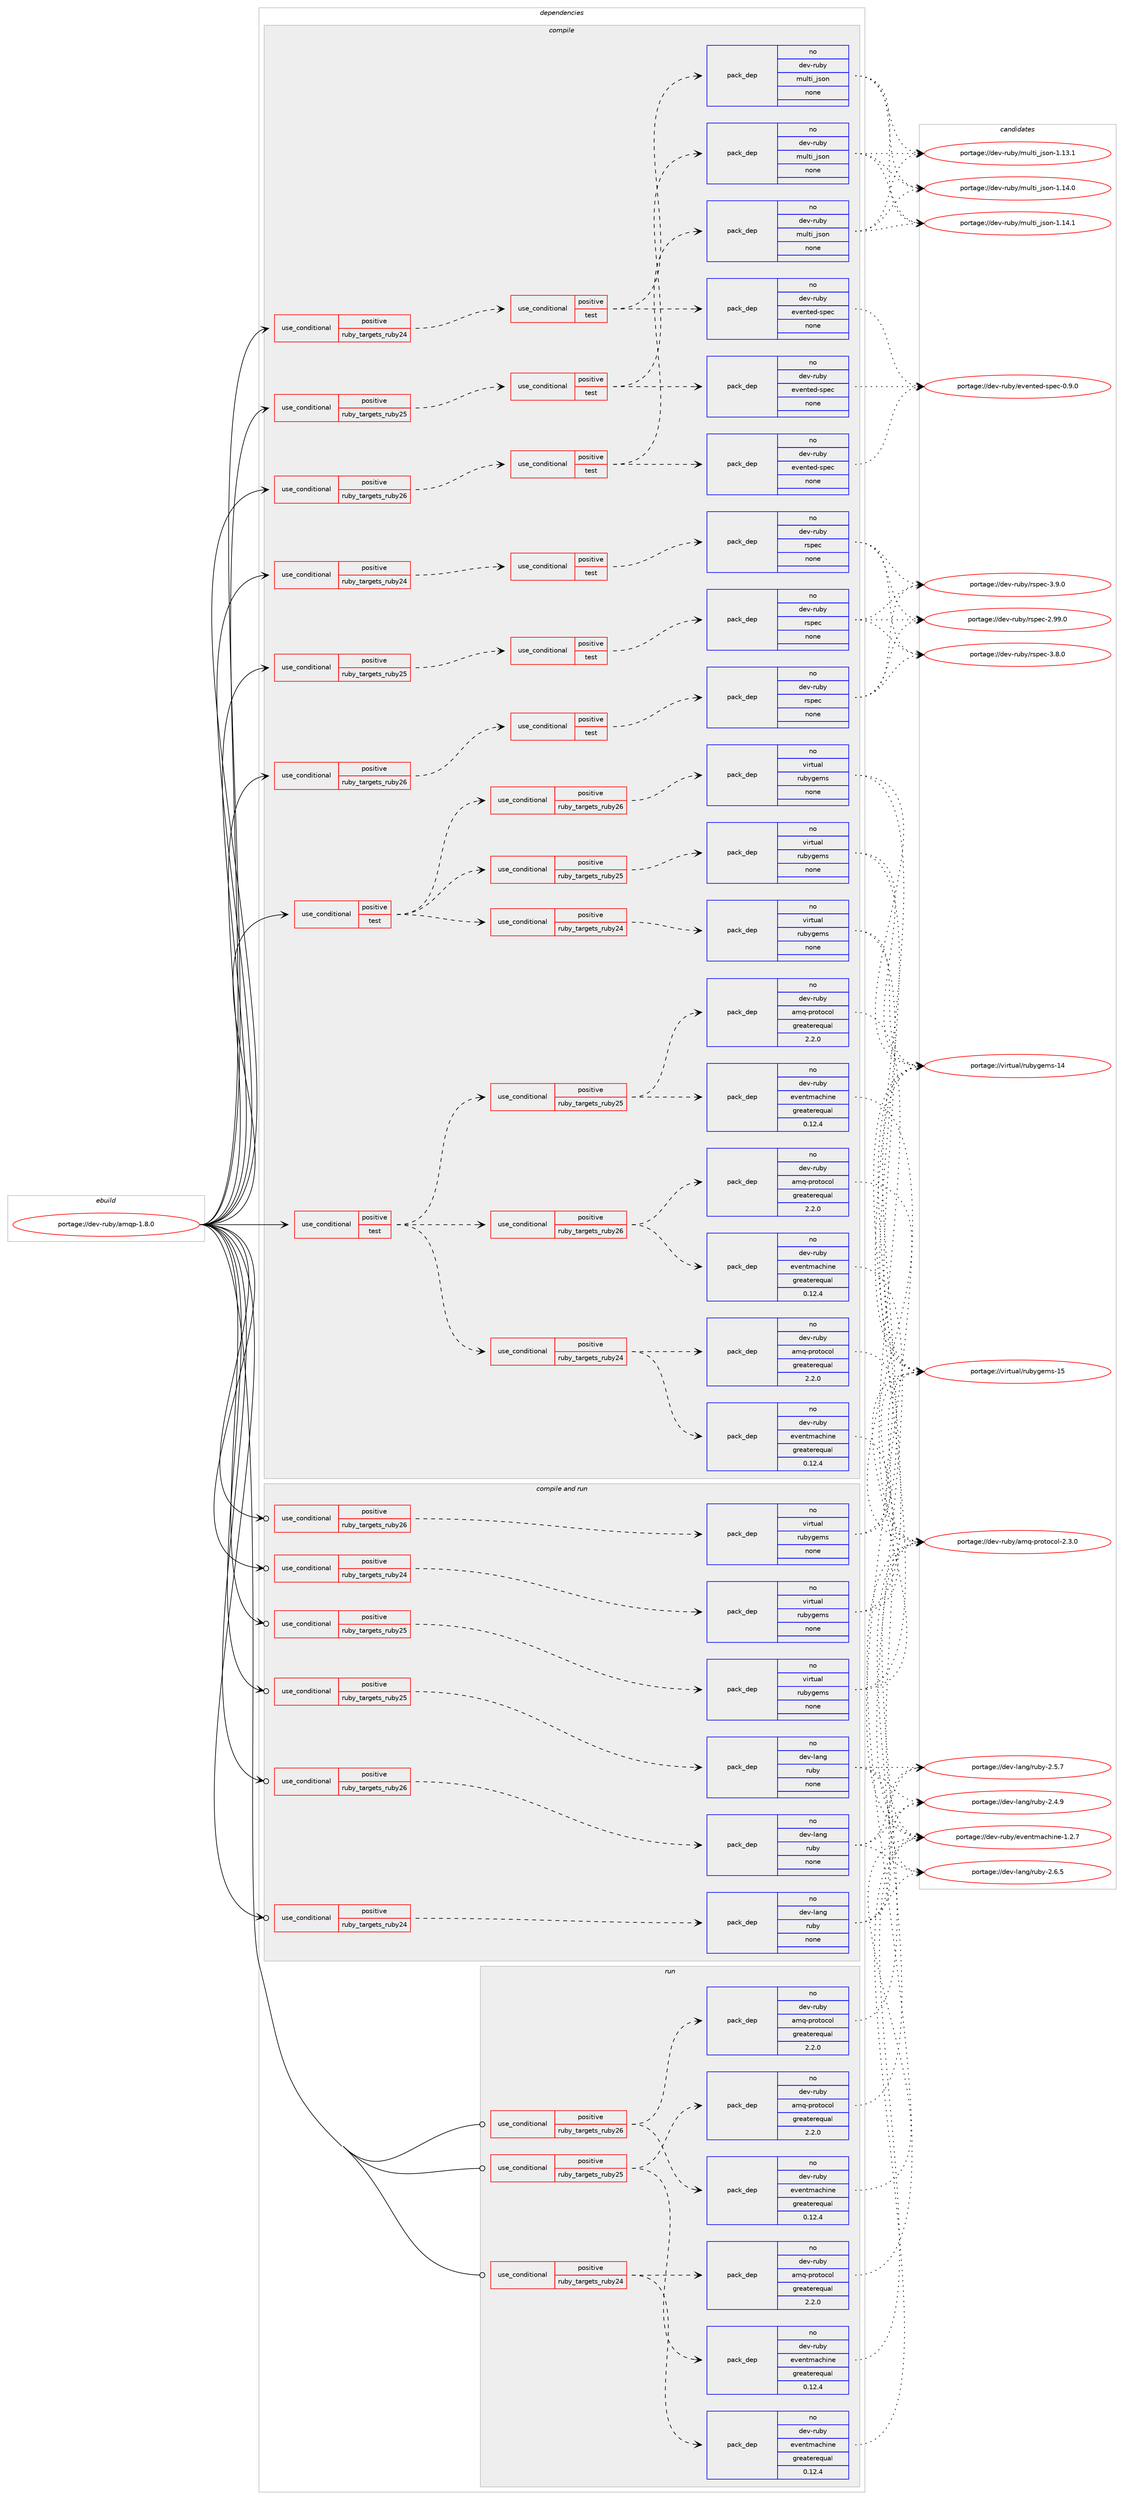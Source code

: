 digraph prolog {

# *************
# Graph options
# *************

newrank=true;
concentrate=true;
compound=true;
graph [rankdir=LR,fontname=Helvetica,fontsize=10,ranksep=1.5];#, ranksep=2.5, nodesep=0.2];
edge  [arrowhead=vee];
node  [fontname=Helvetica,fontsize=10];

# **********
# The ebuild
# **********

subgraph cluster_leftcol {
color=gray;
rank=same;
label=<<i>ebuild</i>>;
id [label="portage://dev-ruby/amqp-1.8.0", color=red, width=4, href="../dev-ruby/amqp-1.8.0.svg"];
}

# ****************
# The dependencies
# ****************

subgraph cluster_midcol {
color=gray;
label=<<i>dependencies</i>>;
subgraph cluster_compile {
fillcolor="#eeeeee";
style=filled;
label=<<i>compile</i>>;
subgraph cond47077 {
dependency211330 [label=<<TABLE BORDER="0" CELLBORDER="1" CELLSPACING="0" CELLPADDING="4"><TR><TD ROWSPAN="3" CELLPADDING="10">use_conditional</TD></TR><TR><TD>positive</TD></TR><TR><TD>ruby_targets_ruby24</TD></TR></TABLE>>, shape=none, color=red];
subgraph cond47078 {
dependency211331 [label=<<TABLE BORDER="0" CELLBORDER="1" CELLSPACING="0" CELLPADDING="4"><TR><TD ROWSPAN="3" CELLPADDING="10">use_conditional</TD></TR><TR><TD>positive</TD></TR><TR><TD>test</TD></TR></TABLE>>, shape=none, color=red];
subgraph pack160796 {
dependency211332 [label=<<TABLE BORDER="0" CELLBORDER="1" CELLSPACING="0" CELLPADDING="4" WIDTH="220"><TR><TD ROWSPAN="6" CELLPADDING="30">pack_dep</TD></TR><TR><TD WIDTH="110">no</TD></TR><TR><TD>dev-ruby</TD></TR><TR><TD>multi_json</TD></TR><TR><TD>none</TD></TR><TR><TD></TD></TR></TABLE>>, shape=none, color=blue];
}
dependency211331:e -> dependency211332:w [weight=20,style="dashed",arrowhead="vee"];
subgraph pack160797 {
dependency211333 [label=<<TABLE BORDER="0" CELLBORDER="1" CELLSPACING="0" CELLPADDING="4" WIDTH="220"><TR><TD ROWSPAN="6" CELLPADDING="30">pack_dep</TD></TR><TR><TD WIDTH="110">no</TD></TR><TR><TD>dev-ruby</TD></TR><TR><TD>evented-spec</TD></TR><TR><TD>none</TD></TR><TR><TD></TD></TR></TABLE>>, shape=none, color=blue];
}
dependency211331:e -> dependency211333:w [weight=20,style="dashed",arrowhead="vee"];
}
dependency211330:e -> dependency211331:w [weight=20,style="dashed",arrowhead="vee"];
}
id:e -> dependency211330:w [weight=20,style="solid",arrowhead="vee"];
subgraph cond47079 {
dependency211334 [label=<<TABLE BORDER="0" CELLBORDER="1" CELLSPACING="0" CELLPADDING="4"><TR><TD ROWSPAN="3" CELLPADDING="10">use_conditional</TD></TR><TR><TD>positive</TD></TR><TR><TD>ruby_targets_ruby24</TD></TR></TABLE>>, shape=none, color=red];
subgraph cond47080 {
dependency211335 [label=<<TABLE BORDER="0" CELLBORDER="1" CELLSPACING="0" CELLPADDING="4"><TR><TD ROWSPAN="3" CELLPADDING="10">use_conditional</TD></TR><TR><TD>positive</TD></TR><TR><TD>test</TD></TR></TABLE>>, shape=none, color=red];
subgraph pack160798 {
dependency211336 [label=<<TABLE BORDER="0" CELLBORDER="1" CELLSPACING="0" CELLPADDING="4" WIDTH="220"><TR><TD ROWSPAN="6" CELLPADDING="30">pack_dep</TD></TR><TR><TD WIDTH="110">no</TD></TR><TR><TD>dev-ruby</TD></TR><TR><TD>rspec</TD></TR><TR><TD>none</TD></TR><TR><TD></TD></TR></TABLE>>, shape=none, color=blue];
}
dependency211335:e -> dependency211336:w [weight=20,style="dashed",arrowhead="vee"];
}
dependency211334:e -> dependency211335:w [weight=20,style="dashed",arrowhead="vee"];
}
id:e -> dependency211334:w [weight=20,style="solid",arrowhead="vee"];
subgraph cond47081 {
dependency211337 [label=<<TABLE BORDER="0" CELLBORDER="1" CELLSPACING="0" CELLPADDING="4"><TR><TD ROWSPAN="3" CELLPADDING="10">use_conditional</TD></TR><TR><TD>positive</TD></TR><TR><TD>ruby_targets_ruby25</TD></TR></TABLE>>, shape=none, color=red];
subgraph cond47082 {
dependency211338 [label=<<TABLE BORDER="0" CELLBORDER="1" CELLSPACING="0" CELLPADDING="4"><TR><TD ROWSPAN="3" CELLPADDING="10">use_conditional</TD></TR><TR><TD>positive</TD></TR><TR><TD>test</TD></TR></TABLE>>, shape=none, color=red];
subgraph pack160799 {
dependency211339 [label=<<TABLE BORDER="0" CELLBORDER="1" CELLSPACING="0" CELLPADDING="4" WIDTH="220"><TR><TD ROWSPAN="6" CELLPADDING="30">pack_dep</TD></TR><TR><TD WIDTH="110">no</TD></TR><TR><TD>dev-ruby</TD></TR><TR><TD>multi_json</TD></TR><TR><TD>none</TD></TR><TR><TD></TD></TR></TABLE>>, shape=none, color=blue];
}
dependency211338:e -> dependency211339:w [weight=20,style="dashed",arrowhead="vee"];
subgraph pack160800 {
dependency211340 [label=<<TABLE BORDER="0" CELLBORDER="1" CELLSPACING="0" CELLPADDING="4" WIDTH="220"><TR><TD ROWSPAN="6" CELLPADDING="30">pack_dep</TD></TR><TR><TD WIDTH="110">no</TD></TR><TR><TD>dev-ruby</TD></TR><TR><TD>evented-spec</TD></TR><TR><TD>none</TD></TR><TR><TD></TD></TR></TABLE>>, shape=none, color=blue];
}
dependency211338:e -> dependency211340:w [weight=20,style="dashed",arrowhead="vee"];
}
dependency211337:e -> dependency211338:w [weight=20,style="dashed",arrowhead="vee"];
}
id:e -> dependency211337:w [weight=20,style="solid",arrowhead="vee"];
subgraph cond47083 {
dependency211341 [label=<<TABLE BORDER="0" CELLBORDER="1" CELLSPACING="0" CELLPADDING="4"><TR><TD ROWSPAN="3" CELLPADDING="10">use_conditional</TD></TR><TR><TD>positive</TD></TR><TR><TD>ruby_targets_ruby25</TD></TR></TABLE>>, shape=none, color=red];
subgraph cond47084 {
dependency211342 [label=<<TABLE BORDER="0" CELLBORDER="1" CELLSPACING="0" CELLPADDING="4"><TR><TD ROWSPAN="3" CELLPADDING="10">use_conditional</TD></TR><TR><TD>positive</TD></TR><TR><TD>test</TD></TR></TABLE>>, shape=none, color=red];
subgraph pack160801 {
dependency211343 [label=<<TABLE BORDER="0" CELLBORDER="1" CELLSPACING="0" CELLPADDING="4" WIDTH="220"><TR><TD ROWSPAN="6" CELLPADDING="30">pack_dep</TD></TR><TR><TD WIDTH="110">no</TD></TR><TR><TD>dev-ruby</TD></TR><TR><TD>rspec</TD></TR><TR><TD>none</TD></TR><TR><TD></TD></TR></TABLE>>, shape=none, color=blue];
}
dependency211342:e -> dependency211343:w [weight=20,style="dashed",arrowhead="vee"];
}
dependency211341:e -> dependency211342:w [weight=20,style="dashed",arrowhead="vee"];
}
id:e -> dependency211341:w [weight=20,style="solid",arrowhead="vee"];
subgraph cond47085 {
dependency211344 [label=<<TABLE BORDER="0" CELLBORDER="1" CELLSPACING="0" CELLPADDING="4"><TR><TD ROWSPAN="3" CELLPADDING="10">use_conditional</TD></TR><TR><TD>positive</TD></TR><TR><TD>ruby_targets_ruby26</TD></TR></TABLE>>, shape=none, color=red];
subgraph cond47086 {
dependency211345 [label=<<TABLE BORDER="0" CELLBORDER="1" CELLSPACING="0" CELLPADDING="4"><TR><TD ROWSPAN="3" CELLPADDING="10">use_conditional</TD></TR><TR><TD>positive</TD></TR><TR><TD>test</TD></TR></TABLE>>, shape=none, color=red];
subgraph pack160802 {
dependency211346 [label=<<TABLE BORDER="0" CELLBORDER="1" CELLSPACING="0" CELLPADDING="4" WIDTH="220"><TR><TD ROWSPAN="6" CELLPADDING="30">pack_dep</TD></TR><TR><TD WIDTH="110">no</TD></TR><TR><TD>dev-ruby</TD></TR><TR><TD>multi_json</TD></TR><TR><TD>none</TD></TR><TR><TD></TD></TR></TABLE>>, shape=none, color=blue];
}
dependency211345:e -> dependency211346:w [weight=20,style="dashed",arrowhead="vee"];
subgraph pack160803 {
dependency211347 [label=<<TABLE BORDER="0" CELLBORDER="1" CELLSPACING="0" CELLPADDING="4" WIDTH="220"><TR><TD ROWSPAN="6" CELLPADDING="30">pack_dep</TD></TR><TR><TD WIDTH="110">no</TD></TR><TR><TD>dev-ruby</TD></TR><TR><TD>evented-spec</TD></TR><TR><TD>none</TD></TR><TR><TD></TD></TR></TABLE>>, shape=none, color=blue];
}
dependency211345:e -> dependency211347:w [weight=20,style="dashed",arrowhead="vee"];
}
dependency211344:e -> dependency211345:w [weight=20,style="dashed",arrowhead="vee"];
}
id:e -> dependency211344:w [weight=20,style="solid",arrowhead="vee"];
subgraph cond47087 {
dependency211348 [label=<<TABLE BORDER="0" CELLBORDER="1" CELLSPACING="0" CELLPADDING="4"><TR><TD ROWSPAN="3" CELLPADDING="10">use_conditional</TD></TR><TR><TD>positive</TD></TR><TR><TD>ruby_targets_ruby26</TD></TR></TABLE>>, shape=none, color=red];
subgraph cond47088 {
dependency211349 [label=<<TABLE BORDER="0" CELLBORDER="1" CELLSPACING="0" CELLPADDING="4"><TR><TD ROWSPAN="3" CELLPADDING="10">use_conditional</TD></TR><TR><TD>positive</TD></TR><TR><TD>test</TD></TR></TABLE>>, shape=none, color=red];
subgraph pack160804 {
dependency211350 [label=<<TABLE BORDER="0" CELLBORDER="1" CELLSPACING="0" CELLPADDING="4" WIDTH="220"><TR><TD ROWSPAN="6" CELLPADDING="30">pack_dep</TD></TR><TR><TD WIDTH="110">no</TD></TR><TR><TD>dev-ruby</TD></TR><TR><TD>rspec</TD></TR><TR><TD>none</TD></TR><TR><TD></TD></TR></TABLE>>, shape=none, color=blue];
}
dependency211349:e -> dependency211350:w [weight=20,style="dashed",arrowhead="vee"];
}
dependency211348:e -> dependency211349:w [weight=20,style="dashed",arrowhead="vee"];
}
id:e -> dependency211348:w [weight=20,style="solid",arrowhead="vee"];
subgraph cond47089 {
dependency211351 [label=<<TABLE BORDER="0" CELLBORDER="1" CELLSPACING="0" CELLPADDING="4"><TR><TD ROWSPAN="3" CELLPADDING="10">use_conditional</TD></TR><TR><TD>positive</TD></TR><TR><TD>test</TD></TR></TABLE>>, shape=none, color=red];
subgraph cond47090 {
dependency211352 [label=<<TABLE BORDER="0" CELLBORDER="1" CELLSPACING="0" CELLPADDING="4"><TR><TD ROWSPAN="3" CELLPADDING="10">use_conditional</TD></TR><TR><TD>positive</TD></TR><TR><TD>ruby_targets_ruby24</TD></TR></TABLE>>, shape=none, color=red];
subgraph pack160805 {
dependency211353 [label=<<TABLE BORDER="0" CELLBORDER="1" CELLSPACING="0" CELLPADDING="4" WIDTH="220"><TR><TD ROWSPAN="6" CELLPADDING="30">pack_dep</TD></TR><TR><TD WIDTH="110">no</TD></TR><TR><TD>dev-ruby</TD></TR><TR><TD>eventmachine</TD></TR><TR><TD>greaterequal</TD></TR><TR><TD>0.12.4</TD></TR></TABLE>>, shape=none, color=blue];
}
dependency211352:e -> dependency211353:w [weight=20,style="dashed",arrowhead="vee"];
subgraph pack160806 {
dependency211354 [label=<<TABLE BORDER="0" CELLBORDER="1" CELLSPACING="0" CELLPADDING="4" WIDTH="220"><TR><TD ROWSPAN="6" CELLPADDING="30">pack_dep</TD></TR><TR><TD WIDTH="110">no</TD></TR><TR><TD>dev-ruby</TD></TR><TR><TD>amq-protocol</TD></TR><TR><TD>greaterequal</TD></TR><TR><TD>2.2.0</TD></TR></TABLE>>, shape=none, color=blue];
}
dependency211352:e -> dependency211354:w [weight=20,style="dashed",arrowhead="vee"];
}
dependency211351:e -> dependency211352:w [weight=20,style="dashed",arrowhead="vee"];
subgraph cond47091 {
dependency211355 [label=<<TABLE BORDER="0" CELLBORDER="1" CELLSPACING="0" CELLPADDING="4"><TR><TD ROWSPAN="3" CELLPADDING="10">use_conditional</TD></TR><TR><TD>positive</TD></TR><TR><TD>ruby_targets_ruby25</TD></TR></TABLE>>, shape=none, color=red];
subgraph pack160807 {
dependency211356 [label=<<TABLE BORDER="0" CELLBORDER="1" CELLSPACING="0" CELLPADDING="4" WIDTH="220"><TR><TD ROWSPAN="6" CELLPADDING="30">pack_dep</TD></TR><TR><TD WIDTH="110">no</TD></TR><TR><TD>dev-ruby</TD></TR><TR><TD>eventmachine</TD></TR><TR><TD>greaterequal</TD></TR><TR><TD>0.12.4</TD></TR></TABLE>>, shape=none, color=blue];
}
dependency211355:e -> dependency211356:w [weight=20,style="dashed",arrowhead="vee"];
subgraph pack160808 {
dependency211357 [label=<<TABLE BORDER="0" CELLBORDER="1" CELLSPACING="0" CELLPADDING="4" WIDTH="220"><TR><TD ROWSPAN="6" CELLPADDING="30">pack_dep</TD></TR><TR><TD WIDTH="110">no</TD></TR><TR><TD>dev-ruby</TD></TR><TR><TD>amq-protocol</TD></TR><TR><TD>greaterequal</TD></TR><TR><TD>2.2.0</TD></TR></TABLE>>, shape=none, color=blue];
}
dependency211355:e -> dependency211357:w [weight=20,style="dashed",arrowhead="vee"];
}
dependency211351:e -> dependency211355:w [weight=20,style="dashed",arrowhead="vee"];
subgraph cond47092 {
dependency211358 [label=<<TABLE BORDER="0" CELLBORDER="1" CELLSPACING="0" CELLPADDING="4"><TR><TD ROWSPAN="3" CELLPADDING="10">use_conditional</TD></TR><TR><TD>positive</TD></TR><TR><TD>ruby_targets_ruby26</TD></TR></TABLE>>, shape=none, color=red];
subgraph pack160809 {
dependency211359 [label=<<TABLE BORDER="0" CELLBORDER="1" CELLSPACING="0" CELLPADDING="4" WIDTH="220"><TR><TD ROWSPAN="6" CELLPADDING="30">pack_dep</TD></TR><TR><TD WIDTH="110">no</TD></TR><TR><TD>dev-ruby</TD></TR><TR><TD>eventmachine</TD></TR><TR><TD>greaterequal</TD></TR><TR><TD>0.12.4</TD></TR></TABLE>>, shape=none, color=blue];
}
dependency211358:e -> dependency211359:w [weight=20,style="dashed",arrowhead="vee"];
subgraph pack160810 {
dependency211360 [label=<<TABLE BORDER="0" CELLBORDER="1" CELLSPACING="0" CELLPADDING="4" WIDTH="220"><TR><TD ROWSPAN="6" CELLPADDING="30">pack_dep</TD></TR><TR><TD WIDTH="110">no</TD></TR><TR><TD>dev-ruby</TD></TR><TR><TD>amq-protocol</TD></TR><TR><TD>greaterequal</TD></TR><TR><TD>2.2.0</TD></TR></TABLE>>, shape=none, color=blue];
}
dependency211358:e -> dependency211360:w [weight=20,style="dashed",arrowhead="vee"];
}
dependency211351:e -> dependency211358:w [weight=20,style="dashed",arrowhead="vee"];
}
id:e -> dependency211351:w [weight=20,style="solid",arrowhead="vee"];
subgraph cond47093 {
dependency211361 [label=<<TABLE BORDER="0" CELLBORDER="1" CELLSPACING="0" CELLPADDING="4"><TR><TD ROWSPAN="3" CELLPADDING="10">use_conditional</TD></TR><TR><TD>positive</TD></TR><TR><TD>test</TD></TR></TABLE>>, shape=none, color=red];
subgraph cond47094 {
dependency211362 [label=<<TABLE BORDER="0" CELLBORDER="1" CELLSPACING="0" CELLPADDING="4"><TR><TD ROWSPAN="3" CELLPADDING="10">use_conditional</TD></TR><TR><TD>positive</TD></TR><TR><TD>ruby_targets_ruby24</TD></TR></TABLE>>, shape=none, color=red];
subgraph pack160811 {
dependency211363 [label=<<TABLE BORDER="0" CELLBORDER="1" CELLSPACING="0" CELLPADDING="4" WIDTH="220"><TR><TD ROWSPAN="6" CELLPADDING="30">pack_dep</TD></TR><TR><TD WIDTH="110">no</TD></TR><TR><TD>virtual</TD></TR><TR><TD>rubygems</TD></TR><TR><TD>none</TD></TR><TR><TD></TD></TR></TABLE>>, shape=none, color=blue];
}
dependency211362:e -> dependency211363:w [weight=20,style="dashed",arrowhead="vee"];
}
dependency211361:e -> dependency211362:w [weight=20,style="dashed",arrowhead="vee"];
subgraph cond47095 {
dependency211364 [label=<<TABLE BORDER="0" CELLBORDER="1" CELLSPACING="0" CELLPADDING="4"><TR><TD ROWSPAN="3" CELLPADDING="10">use_conditional</TD></TR><TR><TD>positive</TD></TR><TR><TD>ruby_targets_ruby25</TD></TR></TABLE>>, shape=none, color=red];
subgraph pack160812 {
dependency211365 [label=<<TABLE BORDER="0" CELLBORDER="1" CELLSPACING="0" CELLPADDING="4" WIDTH="220"><TR><TD ROWSPAN="6" CELLPADDING="30">pack_dep</TD></TR><TR><TD WIDTH="110">no</TD></TR><TR><TD>virtual</TD></TR><TR><TD>rubygems</TD></TR><TR><TD>none</TD></TR><TR><TD></TD></TR></TABLE>>, shape=none, color=blue];
}
dependency211364:e -> dependency211365:w [weight=20,style="dashed",arrowhead="vee"];
}
dependency211361:e -> dependency211364:w [weight=20,style="dashed",arrowhead="vee"];
subgraph cond47096 {
dependency211366 [label=<<TABLE BORDER="0" CELLBORDER="1" CELLSPACING="0" CELLPADDING="4"><TR><TD ROWSPAN="3" CELLPADDING="10">use_conditional</TD></TR><TR><TD>positive</TD></TR><TR><TD>ruby_targets_ruby26</TD></TR></TABLE>>, shape=none, color=red];
subgraph pack160813 {
dependency211367 [label=<<TABLE BORDER="0" CELLBORDER="1" CELLSPACING="0" CELLPADDING="4" WIDTH="220"><TR><TD ROWSPAN="6" CELLPADDING="30">pack_dep</TD></TR><TR><TD WIDTH="110">no</TD></TR><TR><TD>virtual</TD></TR><TR><TD>rubygems</TD></TR><TR><TD>none</TD></TR><TR><TD></TD></TR></TABLE>>, shape=none, color=blue];
}
dependency211366:e -> dependency211367:w [weight=20,style="dashed",arrowhead="vee"];
}
dependency211361:e -> dependency211366:w [weight=20,style="dashed",arrowhead="vee"];
}
id:e -> dependency211361:w [weight=20,style="solid",arrowhead="vee"];
}
subgraph cluster_compileandrun {
fillcolor="#eeeeee";
style=filled;
label=<<i>compile and run</i>>;
subgraph cond47097 {
dependency211368 [label=<<TABLE BORDER="0" CELLBORDER="1" CELLSPACING="0" CELLPADDING="4"><TR><TD ROWSPAN="3" CELLPADDING="10">use_conditional</TD></TR><TR><TD>positive</TD></TR><TR><TD>ruby_targets_ruby24</TD></TR></TABLE>>, shape=none, color=red];
subgraph pack160814 {
dependency211369 [label=<<TABLE BORDER="0" CELLBORDER="1" CELLSPACING="0" CELLPADDING="4" WIDTH="220"><TR><TD ROWSPAN="6" CELLPADDING="30">pack_dep</TD></TR><TR><TD WIDTH="110">no</TD></TR><TR><TD>dev-lang</TD></TR><TR><TD>ruby</TD></TR><TR><TD>none</TD></TR><TR><TD></TD></TR></TABLE>>, shape=none, color=blue];
}
dependency211368:e -> dependency211369:w [weight=20,style="dashed",arrowhead="vee"];
}
id:e -> dependency211368:w [weight=20,style="solid",arrowhead="odotvee"];
subgraph cond47098 {
dependency211370 [label=<<TABLE BORDER="0" CELLBORDER="1" CELLSPACING="0" CELLPADDING="4"><TR><TD ROWSPAN="3" CELLPADDING="10">use_conditional</TD></TR><TR><TD>positive</TD></TR><TR><TD>ruby_targets_ruby24</TD></TR></TABLE>>, shape=none, color=red];
subgraph pack160815 {
dependency211371 [label=<<TABLE BORDER="0" CELLBORDER="1" CELLSPACING="0" CELLPADDING="4" WIDTH="220"><TR><TD ROWSPAN="6" CELLPADDING="30">pack_dep</TD></TR><TR><TD WIDTH="110">no</TD></TR><TR><TD>virtual</TD></TR><TR><TD>rubygems</TD></TR><TR><TD>none</TD></TR><TR><TD></TD></TR></TABLE>>, shape=none, color=blue];
}
dependency211370:e -> dependency211371:w [weight=20,style="dashed",arrowhead="vee"];
}
id:e -> dependency211370:w [weight=20,style="solid",arrowhead="odotvee"];
subgraph cond47099 {
dependency211372 [label=<<TABLE BORDER="0" CELLBORDER="1" CELLSPACING="0" CELLPADDING="4"><TR><TD ROWSPAN="3" CELLPADDING="10">use_conditional</TD></TR><TR><TD>positive</TD></TR><TR><TD>ruby_targets_ruby25</TD></TR></TABLE>>, shape=none, color=red];
subgraph pack160816 {
dependency211373 [label=<<TABLE BORDER="0" CELLBORDER="1" CELLSPACING="0" CELLPADDING="4" WIDTH="220"><TR><TD ROWSPAN="6" CELLPADDING="30">pack_dep</TD></TR><TR><TD WIDTH="110">no</TD></TR><TR><TD>dev-lang</TD></TR><TR><TD>ruby</TD></TR><TR><TD>none</TD></TR><TR><TD></TD></TR></TABLE>>, shape=none, color=blue];
}
dependency211372:e -> dependency211373:w [weight=20,style="dashed",arrowhead="vee"];
}
id:e -> dependency211372:w [weight=20,style="solid",arrowhead="odotvee"];
subgraph cond47100 {
dependency211374 [label=<<TABLE BORDER="0" CELLBORDER="1" CELLSPACING="0" CELLPADDING="4"><TR><TD ROWSPAN="3" CELLPADDING="10">use_conditional</TD></TR><TR><TD>positive</TD></TR><TR><TD>ruby_targets_ruby25</TD></TR></TABLE>>, shape=none, color=red];
subgraph pack160817 {
dependency211375 [label=<<TABLE BORDER="0" CELLBORDER="1" CELLSPACING="0" CELLPADDING="4" WIDTH="220"><TR><TD ROWSPAN="6" CELLPADDING="30">pack_dep</TD></TR><TR><TD WIDTH="110">no</TD></TR><TR><TD>virtual</TD></TR><TR><TD>rubygems</TD></TR><TR><TD>none</TD></TR><TR><TD></TD></TR></TABLE>>, shape=none, color=blue];
}
dependency211374:e -> dependency211375:w [weight=20,style="dashed",arrowhead="vee"];
}
id:e -> dependency211374:w [weight=20,style="solid",arrowhead="odotvee"];
subgraph cond47101 {
dependency211376 [label=<<TABLE BORDER="0" CELLBORDER="1" CELLSPACING="0" CELLPADDING="4"><TR><TD ROWSPAN="3" CELLPADDING="10">use_conditional</TD></TR><TR><TD>positive</TD></TR><TR><TD>ruby_targets_ruby26</TD></TR></TABLE>>, shape=none, color=red];
subgraph pack160818 {
dependency211377 [label=<<TABLE BORDER="0" CELLBORDER="1" CELLSPACING="0" CELLPADDING="4" WIDTH="220"><TR><TD ROWSPAN="6" CELLPADDING="30">pack_dep</TD></TR><TR><TD WIDTH="110">no</TD></TR><TR><TD>dev-lang</TD></TR><TR><TD>ruby</TD></TR><TR><TD>none</TD></TR><TR><TD></TD></TR></TABLE>>, shape=none, color=blue];
}
dependency211376:e -> dependency211377:w [weight=20,style="dashed",arrowhead="vee"];
}
id:e -> dependency211376:w [weight=20,style="solid",arrowhead="odotvee"];
subgraph cond47102 {
dependency211378 [label=<<TABLE BORDER="0" CELLBORDER="1" CELLSPACING="0" CELLPADDING="4"><TR><TD ROWSPAN="3" CELLPADDING="10">use_conditional</TD></TR><TR><TD>positive</TD></TR><TR><TD>ruby_targets_ruby26</TD></TR></TABLE>>, shape=none, color=red];
subgraph pack160819 {
dependency211379 [label=<<TABLE BORDER="0" CELLBORDER="1" CELLSPACING="0" CELLPADDING="4" WIDTH="220"><TR><TD ROWSPAN="6" CELLPADDING="30">pack_dep</TD></TR><TR><TD WIDTH="110">no</TD></TR><TR><TD>virtual</TD></TR><TR><TD>rubygems</TD></TR><TR><TD>none</TD></TR><TR><TD></TD></TR></TABLE>>, shape=none, color=blue];
}
dependency211378:e -> dependency211379:w [weight=20,style="dashed",arrowhead="vee"];
}
id:e -> dependency211378:w [weight=20,style="solid",arrowhead="odotvee"];
}
subgraph cluster_run {
fillcolor="#eeeeee";
style=filled;
label=<<i>run</i>>;
subgraph cond47103 {
dependency211380 [label=<<TABLE BORDER="0" CELLBORDER="1" CELLSPACING="0" CELLPADDING="4"><TR><TD ROWSPAN="3" CELLPADDING="10">use_conditional</TD></TR><TR><TD>positive</TD></TR><TR><TD>ruby_targets_ruby24</TD></TR></TABLE>>, shape=none, color=red];
subgraph pack160820 {
dependency211381 [label=<<TABLE BORDER="0" CELLBORDER="1" CELLSPACING="0" CELLPADDING="4" WIDTH="220"><TR><TD ROWSPAN="6" CELLPADDING="30">pack_dep</TD></TR><TR><TD WIDTH="110">no</TD></TR><TR><TD>dev-ruby</TD></TR><TR><TD>eventmachine</TD></TR><TR><TD>greaterequal</TD></TR><TR><TD>0.12.4</TD></TR></TABLE>>, shape=none, color=blue];
}
dependency211380:e -> dependency211381:w [weight=20,style="dashed",arrowhead="vee"];
subgraph pack160821 {
dependency211382 [label=<<TABLE BORDER="0" CELLBORDER="1" CELLSPACING="0" CELLPADDING="4" WIDTH="220"><TR><TD ROWSPAN="6" CELLPADDING="30">pack_dep</TD></TR><TR><TD WIDTH="110">no</TD></TR><TR><TD>dev-ruby</TD></TR><TR><TD>amq-protocol</TD></TR><TR><TD>greaterequal</TD></TR><TR><TD>2.2.0</TD></TR></TABLE>>, shape=none, color=blue];
}
dependency211380:e -> dependency211382:w [weight=20,style="dashed",arrowhead="vee"];
}
id:e -> dependency211380:w [weight=20,style="solid",arrowhead="odot"];
subgraph cond47104 {
dependency211383 [label=<<TABLE BORDER="0" CELLBORDER="1" CELLSPACING="0" CELLPADDING="4"><TR><TD ROWSPAN="3" CELLPADDING="10">use_conditional</TD></TR><TR><TD>positive</TD></TR><TR><TD>ruby_targets_ruby25</TD></TR></TABLE>>, shape=none, color=red];
subgraph pack160822 {
dependency211384 [label=<<TABLE BORDER="0" CELLBORDER="1" CELLSPACING="0" CELLPADDING="4" WIDTH="220"><TR><TD ROWSPAN="6" CELLPADDING="30">pack_dep</TD></TR><TR><TD WIDTH="110">no</TD></TR><TR><TD>dev-ruby</TD></TR><TR><TD>eventmachine</TD></TR><TR><TD>greaterequal</TD></TR><TR><TD>0.12.4</TD></TR></TABLE>>, shape=none, color=blue];
}
dependency211383:e -> dependency211384:w [weight=20,style="dashed",arrowhead="vee"];
subgraph pack160823 {
dependency211385 [label=<<TABLE BORDER="0" CELLBORDER="1" CELLSPACING="0" CELLPADDING="4" WIDTH="220"><TR><TD ROWSPAN="6" CELLPADDING="30">pack_dep</TD></TR><TR><TD WIDTH="110">no</TD></TR><TR><TD>dev-ruby</TD></TR><TR><TD>amq-protocol</TD></TR><TR><TD>greaterequal</TD></TR><TR><TD>2.2.0</TD></TR></TABLE>>, shape=none, color=blue];
}
dependency211383:e -> dependency211385:w [weight=20,style="dashed",arrowhead="vee"];
}
id:e -> dependency211383:w [weight=20,style="solid",arrowhead="odot"];
subgraph cond47105 {
dependency211386 [label=<<TABLE BORDER="0" CELLBORDER="1" CELLSPACING="0" CELLPADDING="4"><TR><TD ROWSPAN="3" CELLPADDING="10">use_conditional</TD></TR><TR><TD>positive</TD></TR><TR><TD>ruby_targets_ruby26</TD></TR></TABLE>>, shape=none, color=red];
subgraph pack160824 {
dependency211387 [label=<<TABLE BORDER="0" CELLBORDER="1" CELLSPACING="0" CELLPADDING="4" WIDTH="220"><TR><TD ROWSPAN="6" CELLPADDING="30">pack_dep</TD></TR><TR><TD WIDTH="110">no</TD></TR><TR><TD>dev-ruby</TD></TR><TR><TD>eventmachine</TD></TR><TR><TD>greaterequal</TD></TR><TR><TD>0.12.4</TD></TR></TABLE>>, shape=none, color=blue];
}
dependency211386:e -> dependency211387:w [weight=20,style="dashed",arrowhead="vee"];
subgraph pack160825 {
dependency211388 [label=<<TABLE BORDER="0" CELLBORDER="1" CELLSPACING="0" CELLPADDING="4" WIDTH="220"><TR><TD ROWSPAN="6" CELLPADDING="30">pack_dep</TD></TR><TR><TD WIDTH="110">no</TD></TR><TR><TD>dev-ruby</TD></TR><TR><TD>amq-protocol</TD></TR><TR><TD>greaterequal</TD></TR><TR><TD>2.2.0</TD></TR></TABLE>>, shape=none, color=blue];
}
dependency211386:e -> dependency211388:w [weight=20,style="dashed",arrowhead="vee"];
}
id:e -> dependency211386:w [weight=20,style="solid",arrowhead="odot"];
}
}

# **************
# The candidates
# **************

subgraph cluster_choices {
rank=same;
color=gray;
label=<<i>candidates</i>>;

subgraph choice160796 {
color=black;
nodesep=1;
choiceportage1001011184511411798121471091171081161059510611511111045494649514649 [label="portage://dev-ruby/multi_json-1.13.1", color=red, width=4,href="../dev-ruby/multi_json-1.13.1.svg"];
choiceportage1001011184511411798121471091171081161059510611511111045494649524648 [label="portage://dev-ruby/multi_json-1.14.0", color=red, width=4,href="../dev-ruby/multi_json-1.14.0.svg"];
choiceportage1001011184511411798121471091171081161059510611511111045494649524649 [label="portage://dev-ruby/multi_json-1.14.1", color=red, width=4,href="../dev-ruby/multi_json-1.14.1.svg"];
dependency211332:e -> choiceportage1001011184511411798121471091171081161059510611511111045494649514649:w [style=dotted,weight="100"];
dependency211332:e -> choiceportage1001011184511411798121471091171081161059510611511111045494649524648:w [style=dotted,weight="100"];
dependency211332:e -> choiceportage1001011184511411798121471091171081161059510611511111045494649524649:w [style=dotted,weight="100"];
}
subgraph choice160797 {
color=black;
nodesep=1;
choiceportage1001011184511411798121471011181011101161011004511511210199454846574648 [label="portage://dev-ruby/evented-spec-0.9.0", color=red, width=4,href="../dev-ruby/evented-spec-0.9.0.svg"];
dependency211333:e -> choiceportage1001011184511411798121471011181011101161011004511511210199454846574648:w [style=dotted,weight="100"];
}
subgraph choice160798 {
color=black;
nodesep=1;
choiceportage1001011184511411798121471141151121019945504657574648 [label="portage://dev-ruby/rspec-2.99.0", color=red, width=4,href="../dev-ruby/rspec-2.99.0.svg"];
choiceportage10010111845114117981214711411511210199455146564648 [label="portage://dev-ruby/rspec-3.8.0", color=red, width=4,href="../dev-ruby/rspec-3.8.0.svg"];
choiceportage10010111845114117981214711411511210199455146574648 [label="portage://dev-ruby/rspec-3.9.0", color=red, width=4,href="../dev-ruby/rspec-3.9.0.svg"];
dependency211336:e -> choiceportage1001011184511411798121471141151121019945504657574648:w [style=dotted,weight="100"];
dependency211336:e -> choiceportage10010111845114117981214711411511210199455146564648:w [style=dotted,weight="100"];
dependency211336:e -> choiceportage10010111845114117981214711411511210199455146574648:w [style=dotted,weight="100"];
}
subgraph choice160799 {
color=black;
nodesep=1;
choiceportage1001011184511411798121471091171081161059510611511111045494649514649 [label="portage://dev-ruby/multi_json-1.13.1", color=red, width=4,href="../dev-ruby/multi_json-1.13.1.svg"];
choiceportage1001011184511411798121471091171081161059510611511111045494649524648 [label="portage://dev-ruby/multi_json-1.14.0", color=red, width=4,href="../dev-ruby/multi_json-1.14.0.svg"];
choiceportage1001011184511411798121471091171081161059510611511111045494649524649 [label="portage://dev-ruby/multi_json-1.14.1", color=red, width=4,href="../dev-ruby/multi_json-1.14.1.svg"];
dependency211339:e -> choiceportage1001011184511411798121471091171081161059510611511111045494649514649:w [style=dotted,weight="100"];
dependency211339:e -> choiceportage1001011184511411798121471091171081161059510611511111045494649524648:w [style=dotted,weight="100"];
dependency211339:e -> choiceportage1001011184511411798121471091171081161059510611511111045494649524649:w [style=dotted,weight="100"];
}
subgraph choice160800 {
color=black;
nodesep=1;
choiceportage1001011184511411798121471011181011101161011004511511210199454846574648 [label="portage://dev-ruby/evented-spec-0.9.0", color=red, width=4,href="../dev-ruby/evented-spec-0.9.0.svg"];
dependency211340:e -> choiceportage1001011184511411798121471011181011101161011004511511210199454846574648:w [style=dotted,weight="100"];
}
subgraph choice160801 {
color=black;
nodesep=1;
choiceportage1001011184511411798121471141151121019945504657574648 [label="portage://dev-ruby/rspec-2.99.0", color=red, width=4,href="../dev-ruby/rspec-2.99.0.svg"];
choiceportage10010111845114117981214711411511210199455146564648 [label="portage://dev-ruby/rspec-3.8.0", color=red, width=4,href="../dev-ruby/rspec-3.8.0.svg"];
choiceportage10010111845114117981214711411511210199455146574648 [label="portage://dev-ruby/rspec-3.9.0", color=red, width=4,href="../dev-ruby/rspec-3.9.0.svg"];
dependency211343:e -> choiceportage1001011184511411798121471141151121019945504657574648:w [style=dotted,weight="100"];
dependency211343:e -> choiceportage10010111845114117981214711411511210199455146564648:w [style=dotted,weight="100"];
dependency211343:e -> choiceportage10010111845114117981214711411511210199455146574648:w [style=dotted,weight="100"];
}
subgraph choice160802 {
color=black;
nodesep=1;
choiceportage1001011184511411798121471091171081161059510611511111045494649514649 [label="portage://dev-ruby/multi_json-1.13.1", color=red, width=4,href="../dev-ruby/multi_json-1.13.1.svg"];
choiceportage1001011184511411798121471091171081161059510611511111045494649524648 [label="portage://dev-ruby/multi_json-1.14.0", color=red, width=4,href="../dev-ruby/multi_json-1.14.0.svg"];
choiceportage1001011184511411798121471091171081161059510611511111045494649524649 [label="portage://dev-ruby/multi_json-1.14.1", color=red, width=4,href="../dev-ruby/multi_json-1.14.1.svg"];
dependency211346:e -> choiceportage1001011184511411798121471091171081161059510611511111045494649514649:w [style=dotted,weight="100"];
dependency211346:e -> choiceportage1001011184511411798121471091171081161059510611511111045494649524648:w [style=dotted,weight="100"];
dependency211346:e -> choiceportage1001011184511411798121471091171081161059510611511111045494649524649:w [style=dotted,weight="100"];
}
subgraph choice160803 {
color=black;
nodesep=1;
choiceportage1001011184511411798121471011181011101161011004511511210199454846574648 [label="portage://dev-ruby/evented-spec-0.9.0", color=red, width=4,href="../dev-ruby/evented-spec-0.9.0.svg"];
dependency211347:e -> choiceportage1001011184511411798121471011181011101161011004511511210199454846574648:w [style=dotted,weight="100"];
}
subgraph choice160804 {
color=black;
nodesep=1;
choiceportage1001011184511411798121471141151121019945504657574648 [label="portage://dev-ruby/rspec-2.99.0", color=red, width=4,href="../dev-ruby/rspec-2.99.0.svg"];
choiceportage10010111845114117981214711411511210199455146564648 [label="portage://dev-ruby/rspec-3.8.0", color=red, width=4,href="../dev-ruby/rspec-3.8.0.svg"];
choiceportage10010111845114117981214711411511210199455146574648 [label="portage://dev-ruby/rspec-3.9.0", color=red, width=4,href="../dev-ruby/rspec-3.9.0.svg"];
dependency211350:e -> choiceportage1001011184511411798121471141151121019945504657574648:w [style=dotted,weight="100"];
dependency211350:e -> choiceportage10010111845114117981214711411511210199455146564648:w [style=dotted,weight="100"];
dependency211350:e -> choiceportage10010111845114117981214711411511210199455146574648:w [style=dotted,weight="100"];
}
subgraph choice160805 {
color=black;
nodesep=1;
choiceportage1001011184511411798121471011181011101161099799104105110101454946504655 [label="portage://dev-ruby/eventmachine-1.2.7", color=red, width=4,href="../dev-ruby/eventmachine-1.2.7.svg"];
dependency211353:e -> choiceportage1001011184511411798121471011181011101161099799104105110101454946504655:w [style=dotted,weight="100"];
}
subgraph choice160806 {
color=black;
nodesep=1;
choiceportage100101118451141179812147971091134511211411111611199111108455046514648 [label="portage://dev-ruby/amq-protocol-2.3.0", color=red, width=4,href="../dev-ruby/amq-protocol-2.3.0.svg"];
dependency211354:e -> choiceportage100101118451141179812147971091134511211411111611199111108455046514648:w [style=dotted,weight="100"];
}
subgraph choice160807 {
color=black;
nodesep=1;
choiceportage1001011184511411798121471011181011101161099799104105110101454946504655 [label="portage://dev-ruby/eventmachine-1.2.7", color=red, width=4,href="../dev-ruby/eventmachine-1.2.7.svg"];
dependency211356:e -> choiceportage1001011184511411798121471011181011101161099799104105110101454946504655:w [style=dotted,weight="100"];
}
subgraph choice160808 {
color=black;
nodesep=1;
choiceportage100101118451141179812147971091134511211411111611199111108455046514648 [label="portage://dev-ruby/amq-protocol-2.3.0", color=red, width=4,href="../dev-ruby/amq-protocol-2.3.0.svg"];
dependency211357:e -> choiceportage100101118451141179812147971091134511211411111611199111108455046514648:w [style=dotted,weight="100"];
}
subgraph choice160809 {
color=black;
nodesep=1;
choiceportage1001011184511411798121471011181011101161099799104105110101454946504655 [label="portage://dev-ruby/eventmachine-1.2.7", color=red, width=4,href="../dev-ruby/eventmachine-1.2.7.svg"];
dependency211359:e -> choiceportage1001011184511411798121471011181011101161099799104105110101454946504655:w [style=dotted,weight="100"];
}
subgraph choice160810 {
color=black;
nodesep=1;
choiceportage100101118451141179812147971091134511211411111611199111108455046514648 [label="portage://dev-ruby/amq-protocol-2.3.0", color=red, width=4,href="../dev-ruby/amq-protocol-2.3.0.svg"];
dependency211360:e -> choiceportage100101118451141179812147971091134511211411111611199111108455046514648:w [style=dotted,weight="100"];
}
subgraph choice160811 {
color=black;
nodesep=1;
choiceportage118105114116117971084711411798121103101109115454952 [label="portage://virtual/rubygems-14", color=red, width=4,href="../virtual/rubygems-14.svg"];
choiceportage118105114116117971084711411798121103101109115454953 [label="portage://virtual/rubygems-15", color=red, width=4,href="../virtual/rubygems-15.svg"];
dependency211363:e -> choiceportage118105114116117971084711411798121103101109115454952:w [style=dotted,weight="100"];
dependency211363:e -> choiceportage118105114116117971084711411798121103101109115454953:w [style=dotted,weight="100"];
}
subgraph choice160812 {
color=black;
nodesep=1;
choiceportage118105114116117971084711411798121103101109115454952 [label="portage://virtual/rubygems-14", color=red, width=4,href="../virtual/rubygems-14.svg"];
choiceportage118105114116117971084711411798121103101109115454953 [label="portage://virtual/rubygems-15", color=red, width=4,href="../virtual/rubygems-15.svg"];
dependency211365:e -> choiceportage118105114116117971084711411798121103101109115454952:w [style=dotted,weight="100"];
dependency211365:e -> choiceportage118105114116117971084711411798121103101109115454953:w [style=dotted,weight="100"];
}
subgraph choice160813 {
color=black;
nodesep=1;
choiceportage118105114116117971084711411798121103101109115454952 [label="portage://virtual/rubygems-14", color=red, width=4,href="../virtual/rubygems-14.svg"];
choiceportage118105114116117971084711411798121103101109115454953 [label="portage://virtual/rubygems-15", color=red, width=4,href="../virtual/rubygems-15.svg"];
dependency211367:e -> choiceportage118105114116117971084711411798121103101109115454952:w [style=dotted,weight="100"];
dependency211367:e -> choiceportage118105114116117971084711411798121103101109115454953:w [style=dotted,weight="100"];
}
subgraph choice160814 {
color=black;
nodesep=1;
choiceportage10010111845108971101034711411798121455046524657 [label="portage://dev-lang/ruby-2.4.9", color=red, width=4,href="../dev-lang/ruby-2.4.9.svg"];
choiceportage10010111845108971101034711411798121455046534655 [label="portage://dev-lang/ruby-2.5.7", color=red, width=4,href="../dev-lang/ruby-2.5.7.svg"];
choiceportage10010111845108971101034711411798121455046544653 [label="portage://dev-lang/ruby-2.6.5", color=red, width=4,href="../dev-lang/ruby-2.6.5.svg"];
dependency211369:e -> choiceportage10010111845108971101034711411798121455046524657:w [style=dotted,weight="100"];
dependency211369:e -> choiceportage10010111845108971101034711411798121455046534655:w [style=dotted,weight="100"];
dependency211369:e -> choiceportage10010111845108971101034711411798121455046544653:w [style=dotted,weight="100"];
}
subgraph choice160815 {
color=black;
nodesep=1;
choiceportage118105114116117971084711411798121103101109115454952 [label="portage://virtual/rubygems-14", color=red, width=4,href="../virtual/rubygems-14.svg"];
choiceportage118105114116117971084711411798121103101109115454953 [label="portage://virtual/rubygems-15", color=red, width=4,href="../virtual/rubygems-15.svg"];
dependency211371:e -> choiceportage118105114116117971084711411798121103101109115454952:w [style=dotted,weight="100"];
dependency211371:e -> choiceportage118105114116117971084711411798121103101109115454953:w [style=dotted,weight="100"];
}
subgraph choice160816 {
color=black;
nodesep=1;
choiceportage10010111845108971101034711411798121455046524657 [label="portage://dev-lang/ruby-2.4.9", color=red, width=4,href="../dev-lang/ruby-2.4.9.svg"];
choiceportage10010111845108971101034711411798121455046534655 [label="portage://dev-lang/ruby-2.5.7", color=red, width=4,href="../dev-lang/ruby-2.5.7.svg"];
choiceportage10010111845108971101034711411798121455046544653 [label="portage://dev-lang/ruby-2.6.5", color=red, width=4,href="../dev-lang/ruby-2.6.5.svg"];
dependency211373:e -> choiceportage10010111845108971101034711411798121455046524657:w [style=dotted,weight="100"];
dependency211373:e -> choiceportage10010111845108971101034711411798121455046534655:w [style=dotted,weight="100"];
dependency211373:e -> choiceportage10010111845108971101034711411798121455046544653:w [style=dotted,weight="100"];
}
subgraph choice160817 {
color=black;
nodesep=1;
choiceportage118105114116117971084711411798121103101109115454952 [label="portage://virtual/rubygems-14", color=red, width=4,href="../virtual/rubygems-14.svg"];
choiceportage118105114116117971084711411798121103101109115454953 [label="portage://virtual/rubygems-15", color=red, width=4,href="../virtual/rubygems-15.svg"];
dependency211375:e -> choiceportage118105114116117971084711411798121103101109115454952:w [style=dotted,weight="100"];
dependency211375:e -> choiceportage118105114116117971084711411798121103101109115454953:w [style=dotted,weight="100"];
}
subgraph choice160818 {
color=black;
nodesep=1;
choiceportage10010111845108971101034711411798121455046524657 [label="portage://dev-lang/ruby-2.4.9", color=red, width=4,href="../dev-lang/ruby-2.4.9.svg"];
choiceportage10010111845108971101034711411798121455046534655 [label="portage://dev-lang/ruby-2.5.7", color=red, width=4,href="../dev-lang/ruby-2.5.7.svg"];
choiceportage10010111845108971101034711411798121455046544653 [label="portage://dev-lang/ruby-2.6.5", color=red, width=4,href="../dev-lang/ruby-2.6.5.svg"];
dependency211377:e -> choiceportage10010111845108971101034711411798121455046524657:w [style=dotted,weight="100"];
dependency211377:e -> choiceportage10010111845108971101034711411798121455046534655:w [style=dotted,weight="100"];
dependency211377:e -> choiceportage10010111845108971101034711411798121455046544653:w [style=dotted,weight="100"];
}
subgraph choice160819 {
color=black;
nodesep=1;
choiceportage118105114116117971084711411798121103101109115454952 [label="portage://virtual/rubygems-14", color=red, width=4,href="../virtual/rubygems-14.svg"];
choiceportage118105114116117971084711411798121103101109115454953 [label="portage://virtual/rubygems-15", color=red, width=4,href="../virtual/rubygems-15.svg"];
dependency211379:e -> choiceportage118105114116117971084711411798121103101109115454952:w [style=dotted,weight="100"];
dependency211379:e -> choiceportage118105114116117971084711411798121103101109115454953:w [style=dotted,weight="100"];
}
subgraph choice160820 {
color=black;
nodesep=1;
choiceportage1001011184511411798121471011181011101161099799104105110101454946504655 [label="portage://dev-ruby/eventmachine-1.2.7", color=red, width=4,href="../dev-ruby/eventmachine-1.2.7.svg"];
dependency211381:e -> choiceportage1001011184511411798121471011181011101161099799104105110101454946504655:w [style=dotted,weight="100"];
}
subgraph choice160821 {
color=black;
nodesep=1;
choiceportage100101118451141179812147971091134511211411111611199111108455046514648 [label="portage://dev-ruby/amq-protocol-2.3.0", color=red, width=4,href="../dev-ruby/amq-protocol-2.3.0.svg"];
dependency211382:e -> choiceportage100101118451141179812147971091134511211411111611199111108455046514648:w [style=dotted,weight="100"];
}
subgraph choice160822 {
color=black;
nodesep=1;
choiceportage1001011184511411798121471011181011101161099799104105110101454946504655 [label="portage://dev-ruby/eventmachine-1.2.7", color=red, width=4,href="../dev-ruby/eventmachine-1.2.7.svg"];
dependency211384:e -> choiceportage1001011184511411798121471011181011101161099799104105110101454946504655:w [style=dotted,weight="100"];
}
subgraph choice160823 {
color=black;
nodesep=1;
choiceportage100101118451141179812147971091134511211411111611199111108455046514648 [label="portage://dev-ruby/amq-protocol-2.3.0", color=red, width=4,href="../dev-ruby/amq-protocol-2.3.0.svg"];
dependency211385:e -> choiceportage100101118451141179812147971091134511211411111611199111108455046514648:w [style=dotted,weight="100"];
}
subgraph choice160824 {
color=black;
nodesep=1;
choiceportage1001011184511411798121471011181011101161099799104105110101454946504655 [label="portage://dev-ruby/eventmachine-1.2.7", color=red, width=4,href="../dev-ruby/eventmachine-1.2.7.svg"];
dependency211387:e -> choiceportage1001011184511411798121471011181011101161099799104105110101454946504655:w [style=dotted,weight="100"];
}
subgraph choice160825 {
color=black;
nodesep=1;
choiceportage100101118451141179812147971091134511211411111611199111108455046514648 [label="portage://dev-ruby/amq-protocol-2.3.0", color=red, width=4,href="../dev-ruby/amq-protocol-2.3.0.svg"];
dependency211388:e -> choiceportage100101118451141179812147971091134511211411111611199111108455046514648:w [style=dotted,weight="100"];
}
}

}
